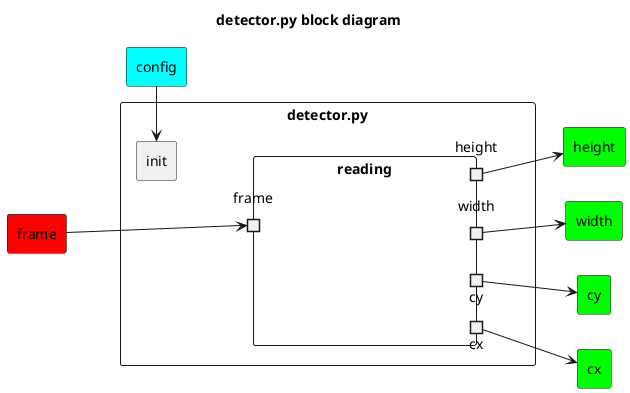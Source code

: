 @startuml detector
left to right direction
skinparam BackgroundColor transparent
skinparam componentStyle rectangle

title detector.py block diagram
component "config" as config #aqua
component "frame" as f #red
component "cx" as cx #lime
component "cy" as cy #lime
component "width" as width #lime
component "height" as height #lime

component "detector.py" as detector { 
    component init {
        
    }
    init -[hidden]-- reading
    component "reading" as reading {
        portin "frame" as p0
        portout "cx" as p1
        portout "cy" as p2
        portout "width" as p3
        portout "height" as p4
    }
    
}
config -l--> init
f ---> p0

p1 --> cx
p2 --> cy
p3 --> width
p4 --> height

@enduml